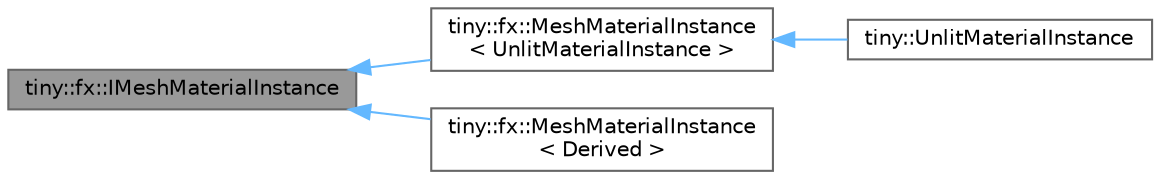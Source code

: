 digraph "tiny::fx::IMeshMaterialInstance"
{
 // LATEX_PDF_SIZE
  bgcolor="transparent";
  edge [fontname=Helvetica,fontsize=10,labelfontname=Helvetica,labelfontsize=10];
  node [fontname=Helvetica,fontsize=10,shape=box,height=0.2,width=0.4];
  rankdir="LR";
  Node1 [id="Node000001",label="tiny::fx::IMeshMaterialInstance",height=0.2,width=0.4,color="gray40", fillcolor="grey60", style="filled", fontcolor="black",tooltip=" "];
  Node1 -> Node2 [id="edge1_Node000001_Node000002",dir="back",color="steelblue1",style="solid",tooltip=" "];
  Node2 [id="Node000002",label="tiny::fx::MeshMaterialInstance\l\< UnlitMaterialInstance \>",height=0.2,width=0.4,color="gray40", fillcolor="white", style="filled",URL="$structtiny_1_1fx_1_1_mesh_material_instance.html",tooltip=" "];
  Node2 -> Node3 [id="edge2_Node000002_Node000003",dir="back",color="steelblue1",style="solid",tooltip=" "];
  Node3 [id="Node000003",label="tiny::UnlitMaterialInstance",height=0.2,width=0.4,color="gray40", fillcolor="white", style="filled",URL="$structtiny_1_1_unlit_material_instance.html",tooltip=" "];
  Node1 -> Node4 [id="edge3_Node000001_Node000004",dir="back",color="steelblue1",style="solid",tooltip=" "];
  Node4 [id="Node000004",label="tiny::fx::MeshMaterialInstance\l\< Derived \>",height=0.2,width=0.4,color="gray40", fillcolor="white", style="filled",URL="$structtiny_1_1fx_1_1_mesh_material_instance.html",tooltip=" "];
}
